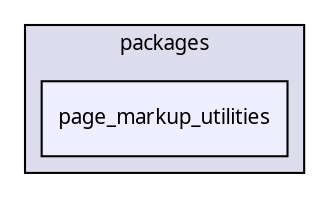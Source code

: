 digraph "packages/page/packages/page_markup/packages/page_markup_utilities/" {
  compound=true
  node [ fontsize="10", fontname="FreeSans.ttf"];
  edge [ labelfontsize="10", labelfontname="FreeSans.ttf"];
  subgraph clusterdir_29111fa03595ebc64ac51d88195e84a0 {
    graph [ bgcolor="#ddddee", pencolor="black", label="packages" fontname="FreeSans.ttf", fontsize="10", URL="dir_29111fa03595ebc64ac51d88195e84a0.html"]
  dir_db2aa71762593958dd1daf5c36b5e6e9 [shape=box, label="page_markup_utilities", style="filled", fillcolor="#eeeeff", pencolor="black", URL="dir_db2aa71762593958dd1daf5c36b5e6e9.html"];
  }
}
